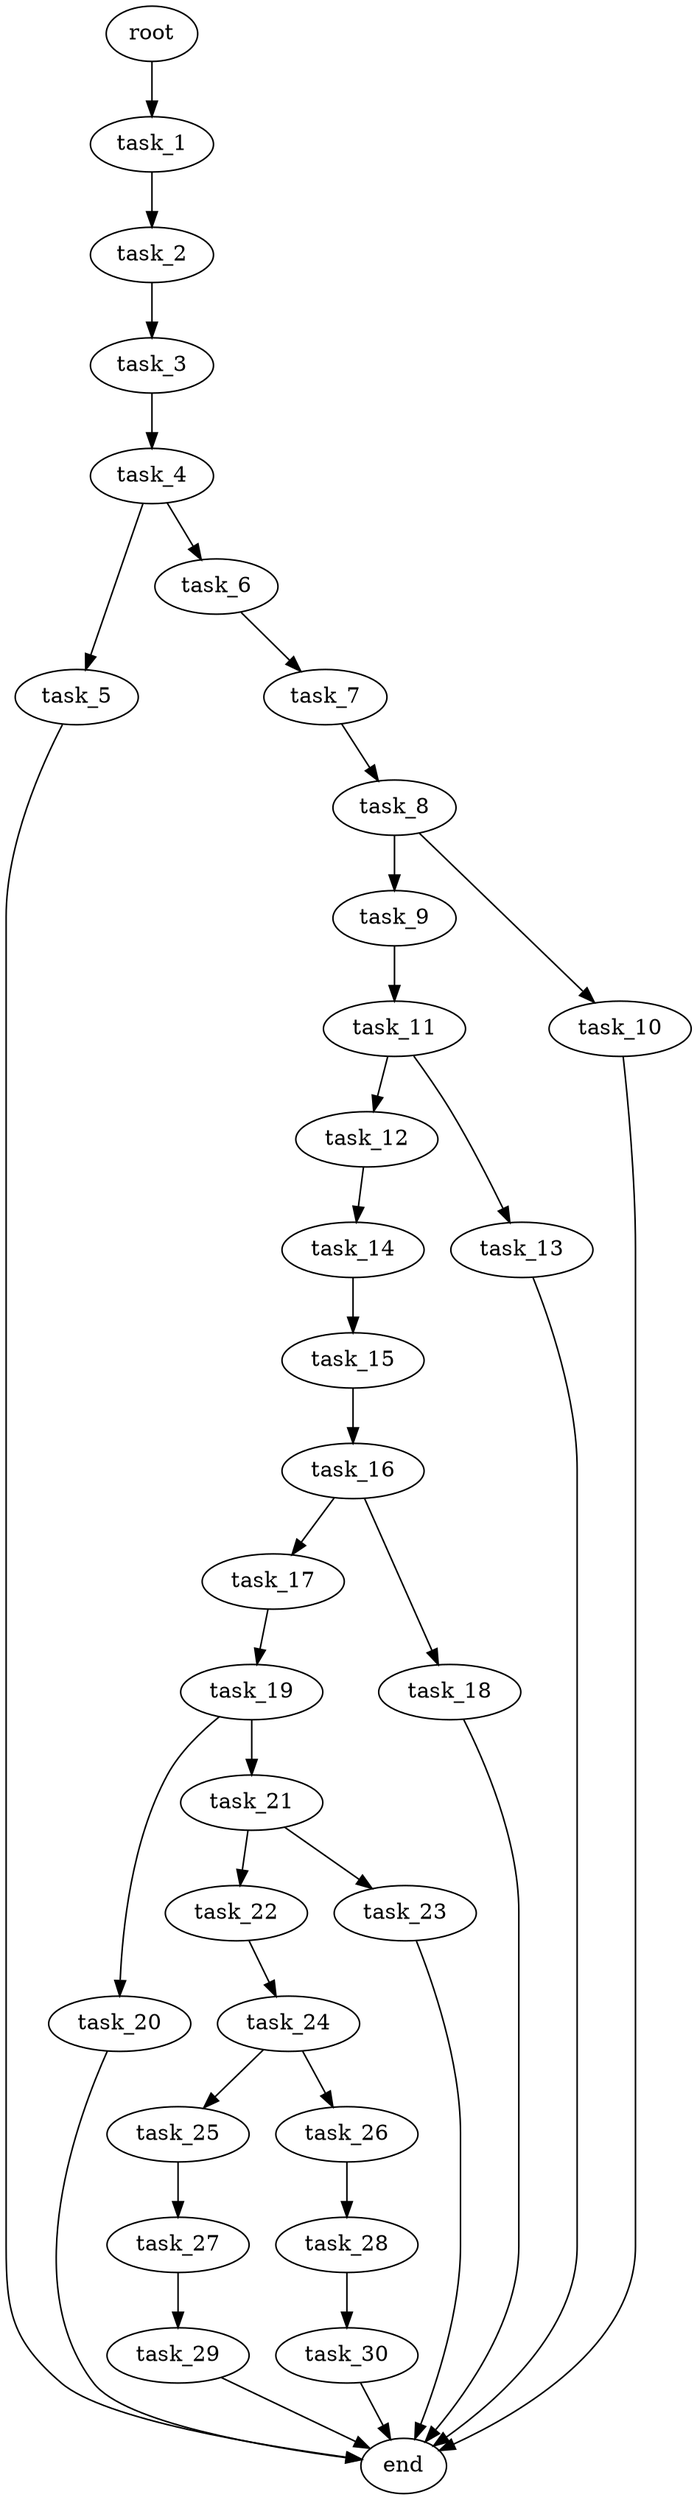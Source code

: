 digraph G {
  root [size="0.000000e+00"];
  task_1 [size="4.192830e+10"];
  task_2 [size="5.837139e+10"];
  task_3 [size="5.228304e+10"];
  task_4 [size="9.347128e+10"];
  task_5 [size="2.043388e+10"];
  task_6 [size="7.162202e+10"];
  task_7 [size="2.387621e+10"];
  task_8 [size="3.958463e+10"];
  task_9 [size="6.717231e+10"];
  task_10 [size="3.000671e+10"];
  task_11 [size="3.162456e+10"];
  task_12 [size="7.518893e+10"];
  task_13 [size="7.263586e+09"];
  task_14 [size="4.583397e+10"];
  task_15 [size="9.984546e+10"];
  task_16 [size="9.960968e+10"];
  task_17 [size="7.335340e+09"];
  task_18 [size="2.132330e+10"];
  task_19 [size="2.652739e+10"];
  task_20 [size="9.332661e+10"];
  task_21 [size="8.808761e+10"];
  task_22 [size="8.792823e+10"];
  task_23 [size="3.695901e+10"];
  task_24 [size="1.578311e+10"];
  task_25 [size="8.337616e+10"];
  task_26 [size="7.035696e+10"];
  task_27 [size="6.117166e+10"];
  task_28 [size="9.872343e+10"];
  task_29 [size="6.540109e+10"];
  task_30 [size="7.922325e+08"];
  end [size="0.000000e+00"];

  root -> task_1 [size="1.000000e-12"];
  task_1 -> task_2 [size="5.837139e+08"];
  task_2 -> task_3 [size="5.228304e+08"];
  task_3 -> task_4 [size="9.347128e+08"];
  task_4 -> task_5 [size="2.043388e+08"];
  task_4 -> task_6 [size="7.162202e+08"];
  task_5 -> end [size="1.000000e-12"];
  task_6 -> task_7 [size="2.387621e+08"];
  task_7 -> task_8 [size="3.958463e+08"];
  task_8 -> task_9 [size="6.717231e+08"];
  task_8 -> task_10 [size="3.000671e+08"];
  task_9 -> task_11 [size="3.162456e+08"];
  task_10 -> end [size="1.000000e-12"];
  task_11 -> task_12 [size="7.518893e+08"];
  task_11 -> task_13 [size="7.263586e+07"];
  task_12 -> task_14 [size="4.583397e+08"];
  task_13 -> end [size="1.000000e-12"];
  task_14 -> task_15 [size="9.984546e+08"];
  task_15 -> task_16 [size="9.960968e+08"];
  task_16 -> task_17 [size="7.335340e+07"];
  task_16 -> task_18 [size="2.132330e+08"];
  task_17 -> task_19 [size="2.652739e+08"];
  task_18 -> end [size="1.000000e-12"];
  task_19 -> task_20 [size="9.332661e+08"];
  task_19 -> task_21 [size="8.808761e+08"];
  task_20 -> end [size="1.000000e-12"];
  task_21 -> task_22 [size="8.792823e+08"];
  task_21 -> task_23 [size="3.695901e+08"];
  task_22 -> task_24 [size="1.578311e+08"];
  task_23 -> end [size="1.000000e-12"];
  task_24 -> task_25 [size="8.337616e+08"];
  task_24 -> task_26 [size="7.035696e+08"];
  task_25 -> task_27 [size="6.117166e+08"];
  task_26 -> task_28 [size="9.872343e+08"];
  task_27 -> task_29 [size="6.540109e+08"];
  task_28 -> task_30 [size="7.922325e+06"];
  task_29 -> end [size="1.000000e-12"];
  task_30 -> end [size="1.000000e-12"];
}
